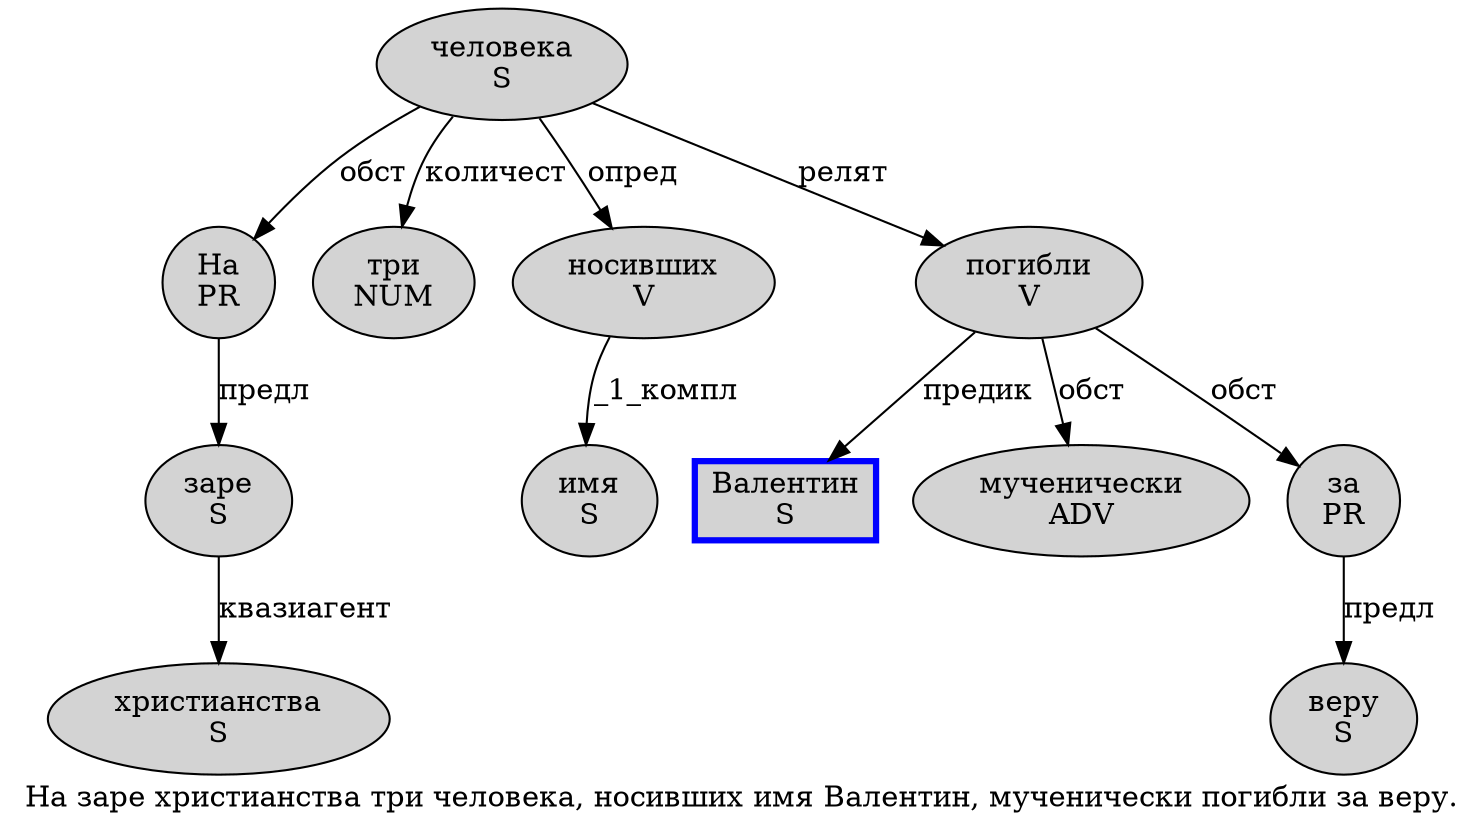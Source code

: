 digraph SENTENCE_1472 {
	graph [label="На заре христианства три человека, носивших имя Валентин, мученически погибли за веру."]
	node [style=filled]
		0 [label="На
PR" color="" fillcolor=lightgray penwidth=1 shape=ellipse]
		1 [label="заре
S" color="" fillcolor=lightgray penwidth=1 shape=ellipse]
		2 [label="христианства
S" color="" fillcolor=lightgray penwidth=1 shape=ellipse]
		3 [label="три
NUM" color="" fillcolor=lightgray penwidth=1 shape=ellipse]
		4 [label="человека
S" color="" fillcolor=lightgray penwidth=1 shape=ellipse]
		6 [label="носивших
V" color="" fillcolor=lightgray penwidth=1 shape=ellipse]
		7 [label="имя
S" color="" fillcolor=lightgray penwidth=1 shape=ellipse]
		8 [label="Валентин
S" color=blue fillcolor=lightgray penwidth=3 shape=box]
		10 [label="мученически
ADV" color="" fillcolor=lightgray penwidth=1 shape=ellipse]
		11 [label="погибли
V" color="" fillcolor=lightgray penwidth=1 shape=ellipse]
		12 [label="за
PR" color="" fillcolor=lightgray penwidth=1 shape=ellipse]
		13 [label="веру
S" color="" fillcolor=lightgray penwidth=1 shape=ellipse]
			11 -> 8 [label="предик"]
			11 -> 10 [label="обст"]
			11 -> 12 [label="обст"]
			1 -> 2 [label="квазиагент"]
			0 -> 1 [label="предл"]
			6 -> 7 [label="_1_компл"]
			12 -> 13 [label="предл"]
			4 -> 0 [label="обст"]
			4 -> 3 [label="количест"]
			4 -> 6 [label="опред"]
			4 -> 11 [label="релят"]
}